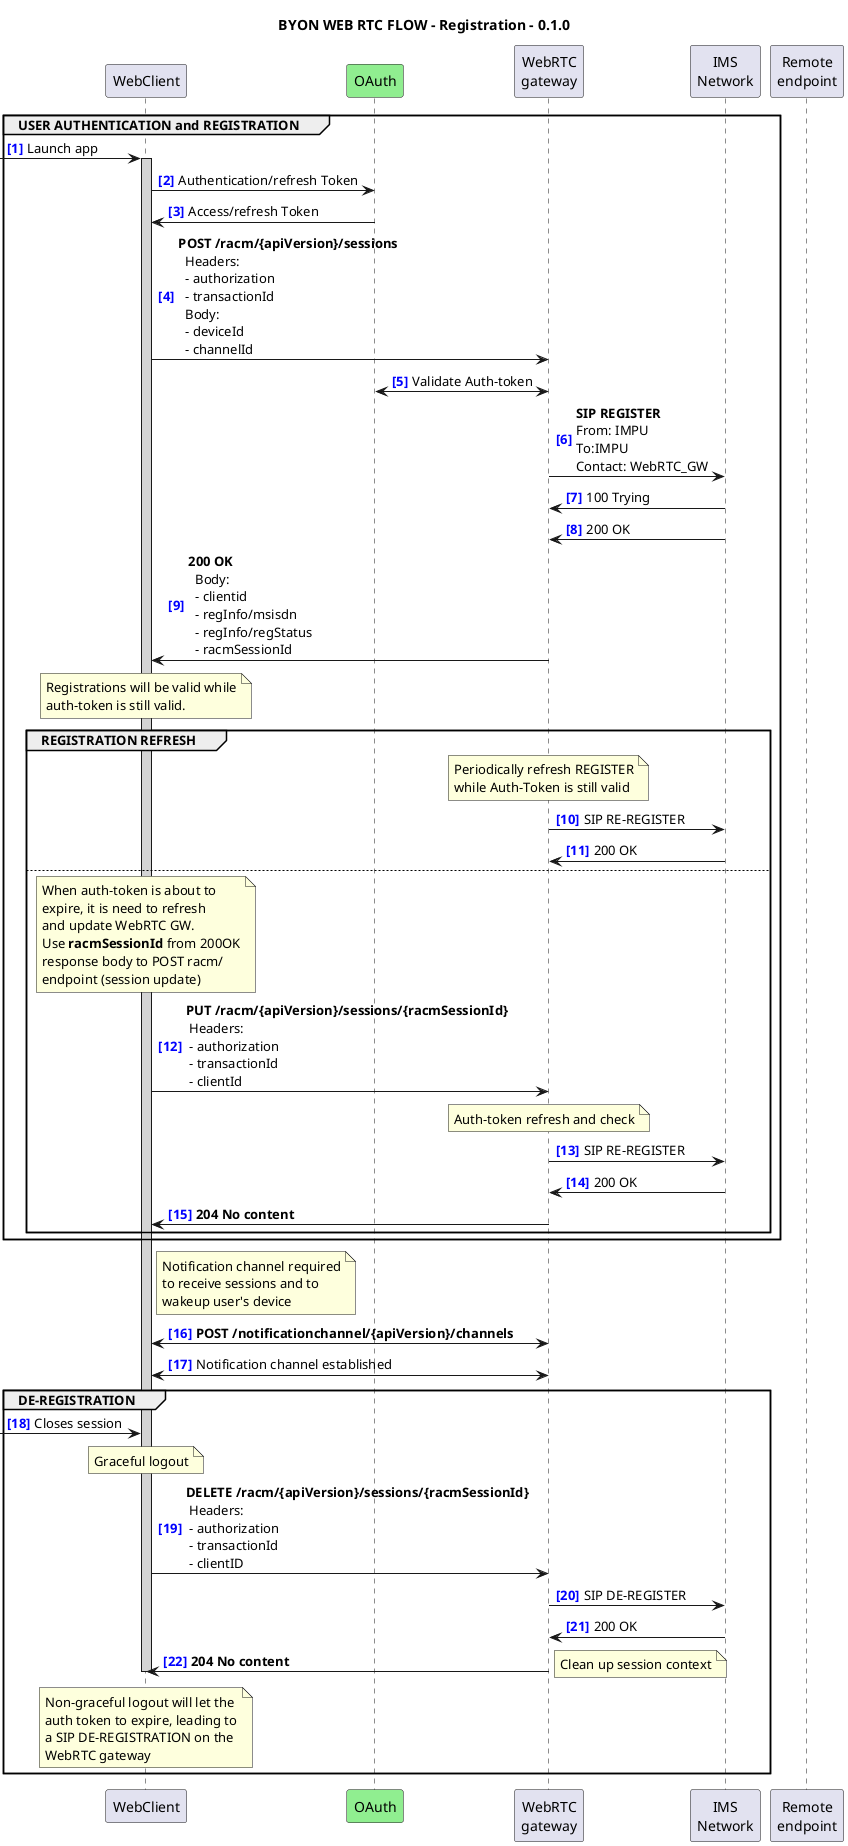 @startuml BYON Registration 0.1.0

title "BYON WEB RTC FLOW - Registration - 0.1.0"
autonumber "<font color=blue><b>[0]"


participant WebClient
participant OAuth #LightGreen
participant "WebRTC\ngateway" as WebRTC_GW
participant "IMS\nNetwork" as IMS_Network
participant "Remote\nendpoint" as RemoteEndpoint

' --- USER AUTHENTICATION and REGISTRATION
group USER AUTHENTICATION and REGISTRATION

[-> WebClient: Launch app
activate WebClient #LightGray

WebClient -> OAuth: Authentication/refresh Token
OAuth -> WebClient: Access/refresh Token
WebClient -> WebRTC_GW: **POST /racm/{apiVersion}/sessions**\n\
  Headers: \n\
  - authorization \n\
  - transactionId \n\
  Body: \n\
  - deviceId \n\
  - channelId

WebRTC_GW <-> OAuth: Validate Auth-token
WebRTC_GW -> IMS_Network: **SIP REGISTER**\nFrom: IMPU\nTo:IMPU\nContact: WebRTC_GW
IMS_Network -> WebRTC_GW: 100 Trying
IMS_Network -> WebRTC_GW: 200 OK
WebRTC_GW -> WebClient: **200 OK**\n\
  Body:\n\
  - clientid\n\
  - regInfo/msisdn\n\
  - regInfo/regStatus\n\
  - racmSessionId
note over WebClient
  Registrations will be valid while
  auth-token is still valid.
end note

' --- Refreshing of registration
group REGISTRATION REFRESH
  note over WebRTC_GW
   Periodically refresh REGISTER
   while Auth-Token is still valid
  end note
  WebRTC_GW -> IMS_Network: SIP RE-REGISTER
  IMS_Network -> WebRTC_GW: 200 OK

else
note over WebClient
  When auth-token is about to
  expire, it is need to refresh
  and update WebRTC GW.
  Use **racmSessionId** from 200OK
  response body to POST racm/
  endpoint (session update)
end note
WebClient -> WebRTC_GW: **PUT /racm/{apiVersion}/sessions/{racmSessionId}** \n\
 Headers: \n\
 - authorization \n\
 - transactionId \n\
 - clientId

note over WebRTC_GW
  Auth-token refresh and check
end note
WebRTC_GW -> IMS_Network: SIP RE-REGISTER
IMS_Network -> WebRTC_GW: 200 OK
WebRTC_GW -> WebClient: **204 No content**
end
end

note right WebClient
  Notification channel required
  to receive sessions and to
  wakeup user's device
end note

WebClient <-> WebRTC_GW: **POST /notificationchannel/{apiVersion}/channels**
WebClient <-> WebRTC_GW <<wsStyle>>: Notification channel established

' --- DE-REGISTRATION
group DE-REGISTRATION

[-> WebClient: Closes session

note over WebClient
  Graceful logout
end note
WebClient -> WebRTC_GW: **DELETE /racm/{apiVersion}/sessions/{racmSessionId}** \n\
 Headers: \n\
 - authorization \n\
 - transactionId \n\
 - clientID
WebRTC_GW -> IMS_Network: SIP DE-REGISTER
IMS_Network -> WebRTC_GW: 200 OK
WebRTC_GW -> WebClient: **204 No content**
      note right: Clean up session context
      
deactivate WebClient

note over WebClient
  Non-graceful logout will let the
  auth token to expire, leading to
  a SIP DE-REGISTRATION on the
  WebRTC gateway
end note
end 

@enduml
